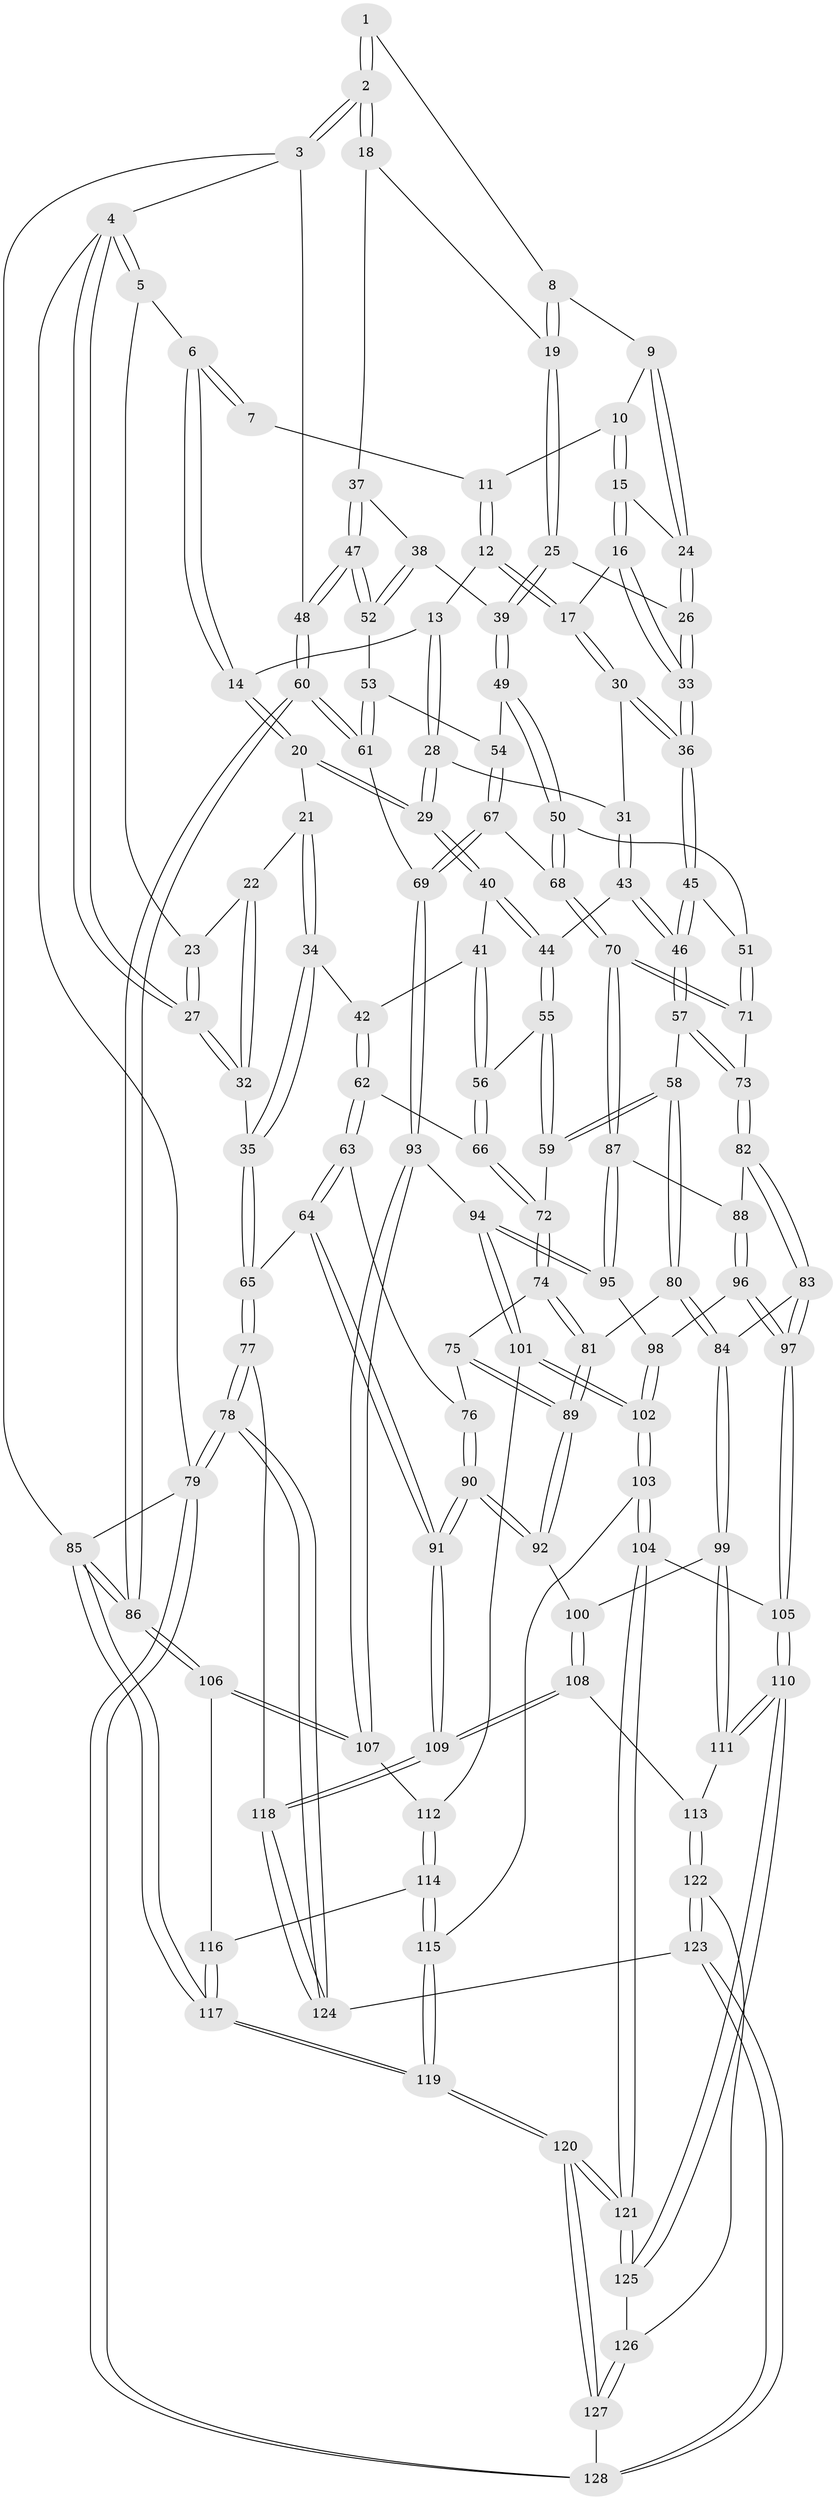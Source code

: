 // Generated by graph-tools (version 1.1) at 2025/17/03/09/25 04:17:12]
// undirected, 128 vertices, 317 edges
graph export_dot {
graph [start="1"]
  node [color=gray90,style=filled];
  1 [pos="+0.8028475834130817+0"];
  2 [pos="+1+0"];
  3 [pos="+1+0"];
  4 [pos="+0+0"];
  5 [pos="+0.22371736197196818+0"];
  6 [pos="+0.2570634310714556+0"];
  7 [pos="+0.5893466791408851+0"];
  8 [pos="+0.771654752797262+0.02236134646709851"];
  9 [pos="+0.6784843882407826+0.040740035095881436"];
  10 [pos="+0.6011300422186164+0"];
  11 [pos="+0.5895540527772217+0"];
  12 [pos="+0.4671618357122746+0.10534310109730852"];
  13 [pos="+0.42722385587188433+0.09683454393888609"];
  14 [pos="+0.30640641608710223+0"];
  15 [pos="+0.573543064730454+0.11680827885218303"];
  16 [pos="+0.5440378198865272+0.13398983861063093"];
  17 [pos="+0.502911809276539+0.14039736438912548"];
  18 [pos="+0.9163984376800048+0.09312195389249261"];
  19 [pos="+0.822614319740418+0.1445836382434665"];
  20 [pos="+0.24683433322370874+0.16999157017308644"];
  21 [pos="+0.14552014305988+0.14142041495850852"];
  22 [pos="+0.11913462119917308+0.10984727374710122"];
  23 [pos="+0.12403046941275506+0.0859635974100885"];
  24 [pos="+0.6853833091884137+0.1183925698941714"];
  25 [pos="+0.7849955580442392+0.18341005835850635"];
  26 [pos="+0.7490525543720349+0.17980799812738632"];
  27 [pos="+0+0"];
  28 [pos="+0.3620945724988331+0.1587552157821947"];
  29 [pos="+0.28007488724960355+0.21990026255733522"];
  30 [pos="+0.48861893841197324+0.20758578562118532"];
  31 [pos="+0.46975763982641455+0.2227406875820304"];
  32 [pos="+0+0.10583724223559711"];
  33 [pos="+0.6421982015182751+0.2602868132161304"];
  34 [pos="+0.05523080693063421+0.29332107571506244"];
  35 [pos="+0+0.2688934325275865"];
  36 [pos="+0.6042880175626493+0.3196130127447294"];
  37 [pos="+0.9766961200422184+0.24938492120964503"];
  38 [pos="+0.9194328128864153+0.28499554978209535"];
  39 [pos="+0.813442066639948+0.2522962754747331"];
  40 [pos="+0.28340298983071904+0.24105702186833386"];
  41 [pos="+0.25378688004719213+0.27721095069452273"];
  42 [pos="+0.13019618516345+0.3402736295145779"];
  43 [pos="+0.3971535274243081+0.29359036319577747"];
  44 [pos="+0.38739091352579824+0.29399420299074985"];
  45 [pos="+0.597551337112342+0.3863697279757385"];
  46 [pos="+0.5637312272230451+0.4234113008484617"];
  47 [pos="+1+0.2890454453120702"];
  48 [pos="+1+0.2964412234622736"];
  49 [pos="+0.7964639871158694+0.35016653870742204"];
  50 [pos="+0.740696446882472+0.39038869631831913"];
  51 [pos="+0.720468754381434+0.39304486061975713"];
  52 [pos="+0.9375259352561743+0.3414460429584826"];
  53 [pos="+0.930489155123932+0.38382624643759417"];
  54 [pos="+0.8652857061982399+0.4018311374452391"];
  55 [pos="+0.3607870359354685+0.40227151004972395"];
  56 [pos="+0.28142637168729867+0.41992944038543994"];
  57 [pos="+0.5618922032438415+0.42981911536058165"];
  58 [pos="+0.4924319068760948+0.4773917863034027"];
  59 [pos="+0.3902483211249014+0.44274088946471235"];
  60 [pos="+1+0.515928936821525"];
  61 [pos="+1+0.5168730655357978"];
  62 [pos="+0.14347023296957834+0.4634094361725363"];
  63 [pos="+0.12456732347468907+0.49831407130549654"];
  64 [pos="+0.048447063926260504+0.5554341813731916"];
  65 [pos="+0+0.5567297617916674"];
  66 [pos="+0.26449551427195633+0.4475566988303052"];
  67 [pos="+0.859781535550077+0.5269469232990577"];
  68 [pos="+0.812385845241084+0.5376905632574845"];
  69 [pos="+0.9573009819240498+0.5614855067743199"];
  70 [pos="+0.7693538120240113+0.5707469708544456"];
  71 [pos="+0.7224005419958742+0.5381719111473696"];
  72 [pos="+0.31421848523738194+0.5154471271070069"];
  73 [pos="+0.6019939332398868+0.49287561549517284"];
  74 [pos="+0.31461916466617484+0.5182723143501099"];
  75 [pos="+0.25410324623879627+0.5684654972352446"];
  76 [pos="+0.239221149528713+0.5727628323619218"];
  77 [pos="+0+0.5790194436232398"];
  78 [pos="+0+1"];
  79 [pos="+0+1"];
  80 [pos="+0.43823387593876945+0.5842635537109745"];
  81 [pos="+0.3899603575904191+0.5825108151529449"];
  82 [pos="+0.6042514397029567+0.5371749625706891"];
  83 [pos="+0.4789836263151608+0.6505015860227285"];
  84 [pos="+0.4678430451314761+0.6422282462880277"];
  85 [pos="+1+1"];
  86 [pos="+1+0.8121576819091233"];
  87 [pos="+0.7689086466127232+0.5722975688620856"];
  88 [pos="+0.617243647795817+0.6112041324650922"];
  89 [pos="+0.32743126082033003+0.6359846643954614"];
  90 [pos="+0.22399287608794793+0.6617637779505373"];
  91 [pos="+0.17164938209556266+0.7304983947644059"];
  92 [pos="+0.3268989560512066+0.6370290973014322"];
  93 [pos="+0.9180206112848606+0.6597976359576726"];
  94 [pos="+0.7737808743701946+0.6632992391603785"];
  95 [pos="+0.7678662871320105+0.5967176965935903"];
  96 [pos="+0.6116724024051742+0.6389795147949012"];
  97 [pos="+0.535565461520863+0.7016606212610055"];
  98 [pos="+0.636390535141108+0.649507339868246"];
  99 [pos="+0.38784532784715103+0.7116250776217389"];
  100 [pos="+0.33264796103366345+0.6784745171517714"];
  101 [pos="+0.7659079620114966+0.6864993579211712"];
  102 [pos="+0.7363652430742811+0.7210409081825704"];
  103 [pos="+0.7233551324550247+0.7657519562914258"];
  104 [pos="+0.6743892350069031+0.8076866838925734"];
  105 [pos="+0.5440295087574644+0.7637544857708485"];
  106 [pos="+0.9418610897553648+0.7257736110045434"];
  107 [pos="+0.9234768143364218+0.7061596559181137"];
  108 [pos="+0.2528288843331636+0.776896025200084"];
  109 [pos="+0.17672400270473976+0.7775036696978398"];
  110 [pos="+0.47430399444392146+0.8415541530766883"];
  111 [pos="+0.37524839400662596+0.8026852692899564"];
  112 [pos="+0.8632875526223056+0.7388218324073988"];
  113 [pos="+0.34666658833075376+0.8070240569231151"];
  114 [pos="+0.8492080504240824+0.8055687168595645"];
  115 [pos="+0.8366414870384328+0.8229886060404836"];
  116 [pos="+0.9285466954088815+0.7842613170904582"];
  117 [pos="+1+1"];
  118 [pos="+0.14711520386116952+0.8205564022834293"];
  119 [pos="+0.9687992510174269+1"];
  120 [pos="+0.8688446653500477+1"];
  121 [pos="+0.690630198887862+0.9516562404601075"];
  122 [pos="+0.3265295039042896+0.8974751580940855"];
  123 [pos="+0.23888419769085384+0.9948947408805932"];
  124 [pos="+0.14141933550786148+0.8359554496978826"];
  125 [pos="+0.479695369323243+0.9067720164002998"];
  126 [pos="+0.4601430448991445+0.9498808838668982"];
  127 [pos="+0.3984707995397335+1"];
  128 [pos="+0.29648081112822444+1"];
  1 -- 2;
  1 -- 2;
  1 -- 8;
  2 -- 3;
  2 -- 3;
  2 -- 18;
  2 -- 18;
  3 -- 4;
  3 -- 48;
  3 -- 85;
  4 -- 5;
  4 -- 5;
  4 -- 27;
  4 -- 27;
  4 -- 79;
  5 -- 6;
  5 -- 23;
  6 -- 7;
  6 -- 7;
  6 -- 14;
  6 -- 14;
  7 -- 11;
  8 -- 9;
  8 -- 19;
  8 -- 19;
  9 -- 10;
  9 -- 24;
  9 -- 24;
  10 -- 11;
  10 -- 15;
  10 -- 15;
  11 -- 12;
  11 -- 12;
  12 -- 13;
  12 -- 17;
  12 -- 17;
  13 -- 14;
  13 -- 28;
  13 -- 28;
  14 -- 20;
  14 -- 20;
  15 -- 16;
  15 -- 16;
  15 -- 24;
  16 -- 17;
  16 -- 33;
  16 -- 33;
  17 -- 30;
  17 -- 30;
  18 -- 19;
  18 -- 37;
  19 -- 25;
  19 -- 25;
  20 -- 21;
  20 -- 29;
  20 -- 29;
  21 -- 22;
  21 -- 34;
  21 -- 34;
  22 -- 23;
  22 -- 32;
  22 -- 32;
  23 -- 27;
  23 -- 27;
  24 -- 26;
  24 -- 26;
  25 -- 26;
  25 -- 39;
  25 -- 39;
  26 -- 33;
  26 -- 33;
  27 -- 32;
  27 -- 32;
  28 -- 29;
  28 -- 29;
  28 -- 31;
  29 -- 40;
  29 -- 40;
  30 -- 31;
  30 -- 36;
  30 -- 36;
  31 -- 43;
  31 -- 43;
  32 -- 35;
  33 -- 36;
  33 -- 36;
  34 -- 35;
  34 -- 35;
  34 -- 42;
  35 -- 65;
  35 -- 65;
  36 -- 45;
  36 -- 45;
  37 -- 38;
  37 -- 47;
  37 -- 47;
  38 -- 39;
  38 -- 52;
  38 -- 52;
  39 -- 49;
  39 -- 49;
  40 -- 41;
  40 -- 44;
  40 -- 44;
  41 -- 42;
  41 -- 56;
  41 -- 56;
  42 -- 62;
  42 -- 62;
  43 -- 44;
  43 -- 46;
  43 -- 46;
  44 -- 55;
  44 -- 55;
  45 -- 46;
  45 -- 46;
  45 -- 51;
  46 -- 57;
  46 -- 57;
  47 -- 48;
  47 -- 48;
  47 -- 52;
  47 -- 52;
  48 -- 60;
  48 -- 60;
  49 -- 50;
  49 -- 50;
  49 -- 54;
  50 -- 51;
  50 -- 68;
  50 -- 68;
  51 -- 71;
  51 -- 71;
  52 -- 53;
  53 -- 54;
  53 -- 61;
  53 -- 61;
  54 -- 67;
  54 -- 67;
  55 -- 56;
  55 -- 59;
  55 -- 59;
  56 -- 66;
  56 -- 66;
  57 -- 58;
  57 -- 73;
  57 -- 73;
  58 -- 59;
  58 -- 59;
  58 -- 80;
  58 -- 80;
  59 -- 72;
  60 -- 61;
  60 -- 61;
  60 -- 86;
  60 -- 86;
  61 -- 69;
  62 -- 63;
  62 -- 63;
  62 -- 66;
  63 -- 64;
  63 -- 64;
  63 -- 76;
  64 -- 65;
  64 -- 91;
  64 -- 91;
  65 -- 77;
  65 -- 77;
  66 -- 72;
  66 -- 72;
  67 -- 68;
  67 -- 69;
  67 -- 69;
  68 -- 70;
  68 -- 70;
  69 -- 93;
  69 -- 93;
  70 -- 71;
  70 -- 71;
  70 -- 87;
  70 -- 87;
  71 -- 73;
  72 -- 74;
  72 -- 74;
  73 -- 82;
  73 -- 82;
  74 -- 75;
  74 -- 81;
  74 -- 81;
  75 -- 76;
  75 -- 89;
  75 -- 89;
  76 -- 90;
  76 -- 90;
  77 -- 78;
  77 -- 78;
  77 -- 118;
  78 -- 79;
  78 -- 79;
  78 -- 124;
  78 -- 124;
  79 -- 128;
  79 -- 128;
  79 -- 85;
  80 -- 81;
  80 -- 84;
  80 -- 84;
  81 -- 89;
  81 -- 89;
  82 -- 83;
  82 -- 83;
  82 -- 88;
  83 -- 84;
  83 -- 97;
  83 -- 97;
  84 -- 99;
  84 -- 99;
  85 -- 86;
  85 -- 86;
  85 -- 117;
  85 -- 117;
  86 -- 106;
  86 -- 106;
  87 -- 88;
  87 -- 95;
  87 -- 95;
  88 -- 96;
  88 -- 96;
  89 -- 92;
  89 -- 92;
  90 -- 91;
  90 -- 91;
  90 -- 92;
  90 -- 92;
  91 -- 109;
  91 -- 109;
  92 -- 100;
  93 -- 94;
  93 -- 107;
  93 -- 107;
  94 -- 95;
  94 -- 95;
  94 -- 101;
  94 -- 101;
  95 -- 98;
  96 -- 97;
  96 -- 97;
  96 -- 98;
  97 -- 105;
  97 -- 105;
  98 -- 102;
  98 -- 102;
  99 -- 100;
  99 -- 111;
  99 -- 111;
  100 -- 108;
  100 -- 108;
  101 -- 102;
  101 -- 102;
  101 -- 112;
  102 -- 103;
  102 -- 103;
  103 -- 104;
  103 -- 104;
  103 -- 115;
  104 -- 105;
  104 -- 121;
  104 -- 121;
  105 -- 110;
  105 -- 110;
  106 -- 107;
  106 -- 107;
  106 -- 116;
  107 -- 112;
  108 -- 109;
  108 -- 109;
  108 -- 113;
  109 -- 118;
  109 -- 118;
  110 -- 111;
  110 -- 111;
  110 -- 125;
  110 -- 125;
  111 -- 113;
  112 -- 114;
  112 -- 114;
  113 -- 122;
  113 -- 122;
  114 -- 115;
  114 -- 115;
  114 -- 116;
  115 -- 119;
  115 -- 119;
  116 -- 117;
  116 -- 117;
  117 -- 119;
  117 -- 119;
  118 -- 124;
  118 -- 124;
  119 -- 120;
  119 -- 120;
  120 -- 121;
  120 -- 121;
  120 -- 127;
  120 -- 127;
  121 -- 125;
  121 -- 125;
  122 -- 123;
  122 -- 123;
  122 -- 126;
  123 -- 124;
  123 -- 128;
  123 -- 128;
  125 -- 126;
  126 -- 127;
  126 -- 127;
  127 -- 128;
}
